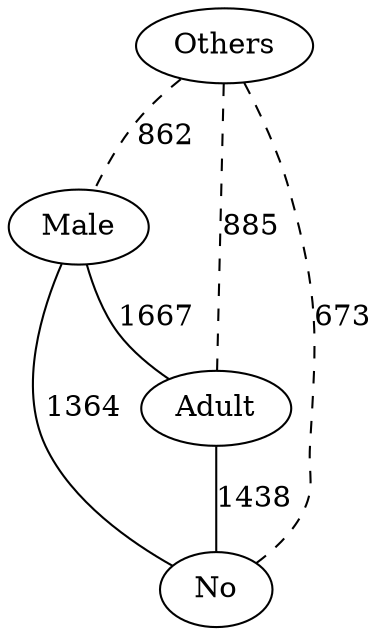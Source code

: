 strict graph "()" {
Others;
Male;
Adult;
No;
Others -- Male  [color=black, label=862, style=dashed];
Others -- Adult  [color=black, label=885, style=dashed];
Others -- No  [color=black, label=673, style=dashed];
Male -- Adult  [color=black, label=1667, style=solid];
Male -- No  [color=black, label=1364, style=solid];
Adult -- No  [color=black, label=1438, style=solid];
}
